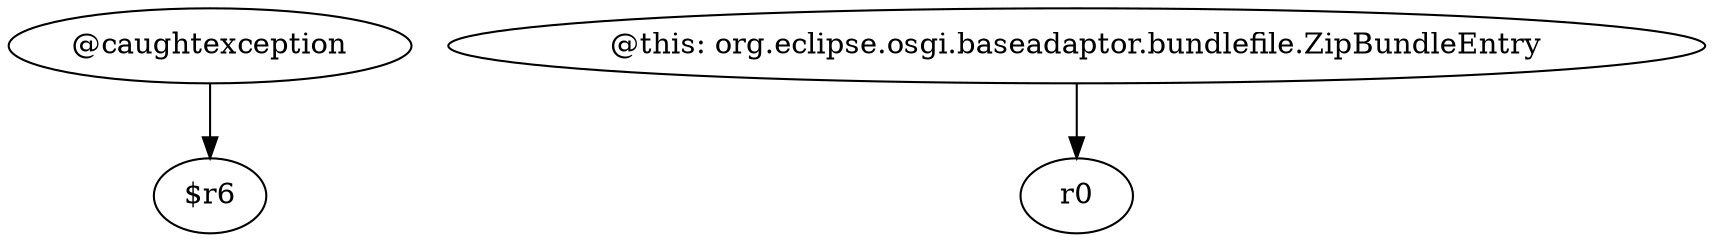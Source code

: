 digraph g {
0[label="@caughtexception"]
1[label="$r6"]
0->1[label=""]
2[label="@this: org.eclipse.osgi.baseadaptor.bundlefile.ZipBundleEntry"]
3[label="r0"]
2->3[label=""]
}